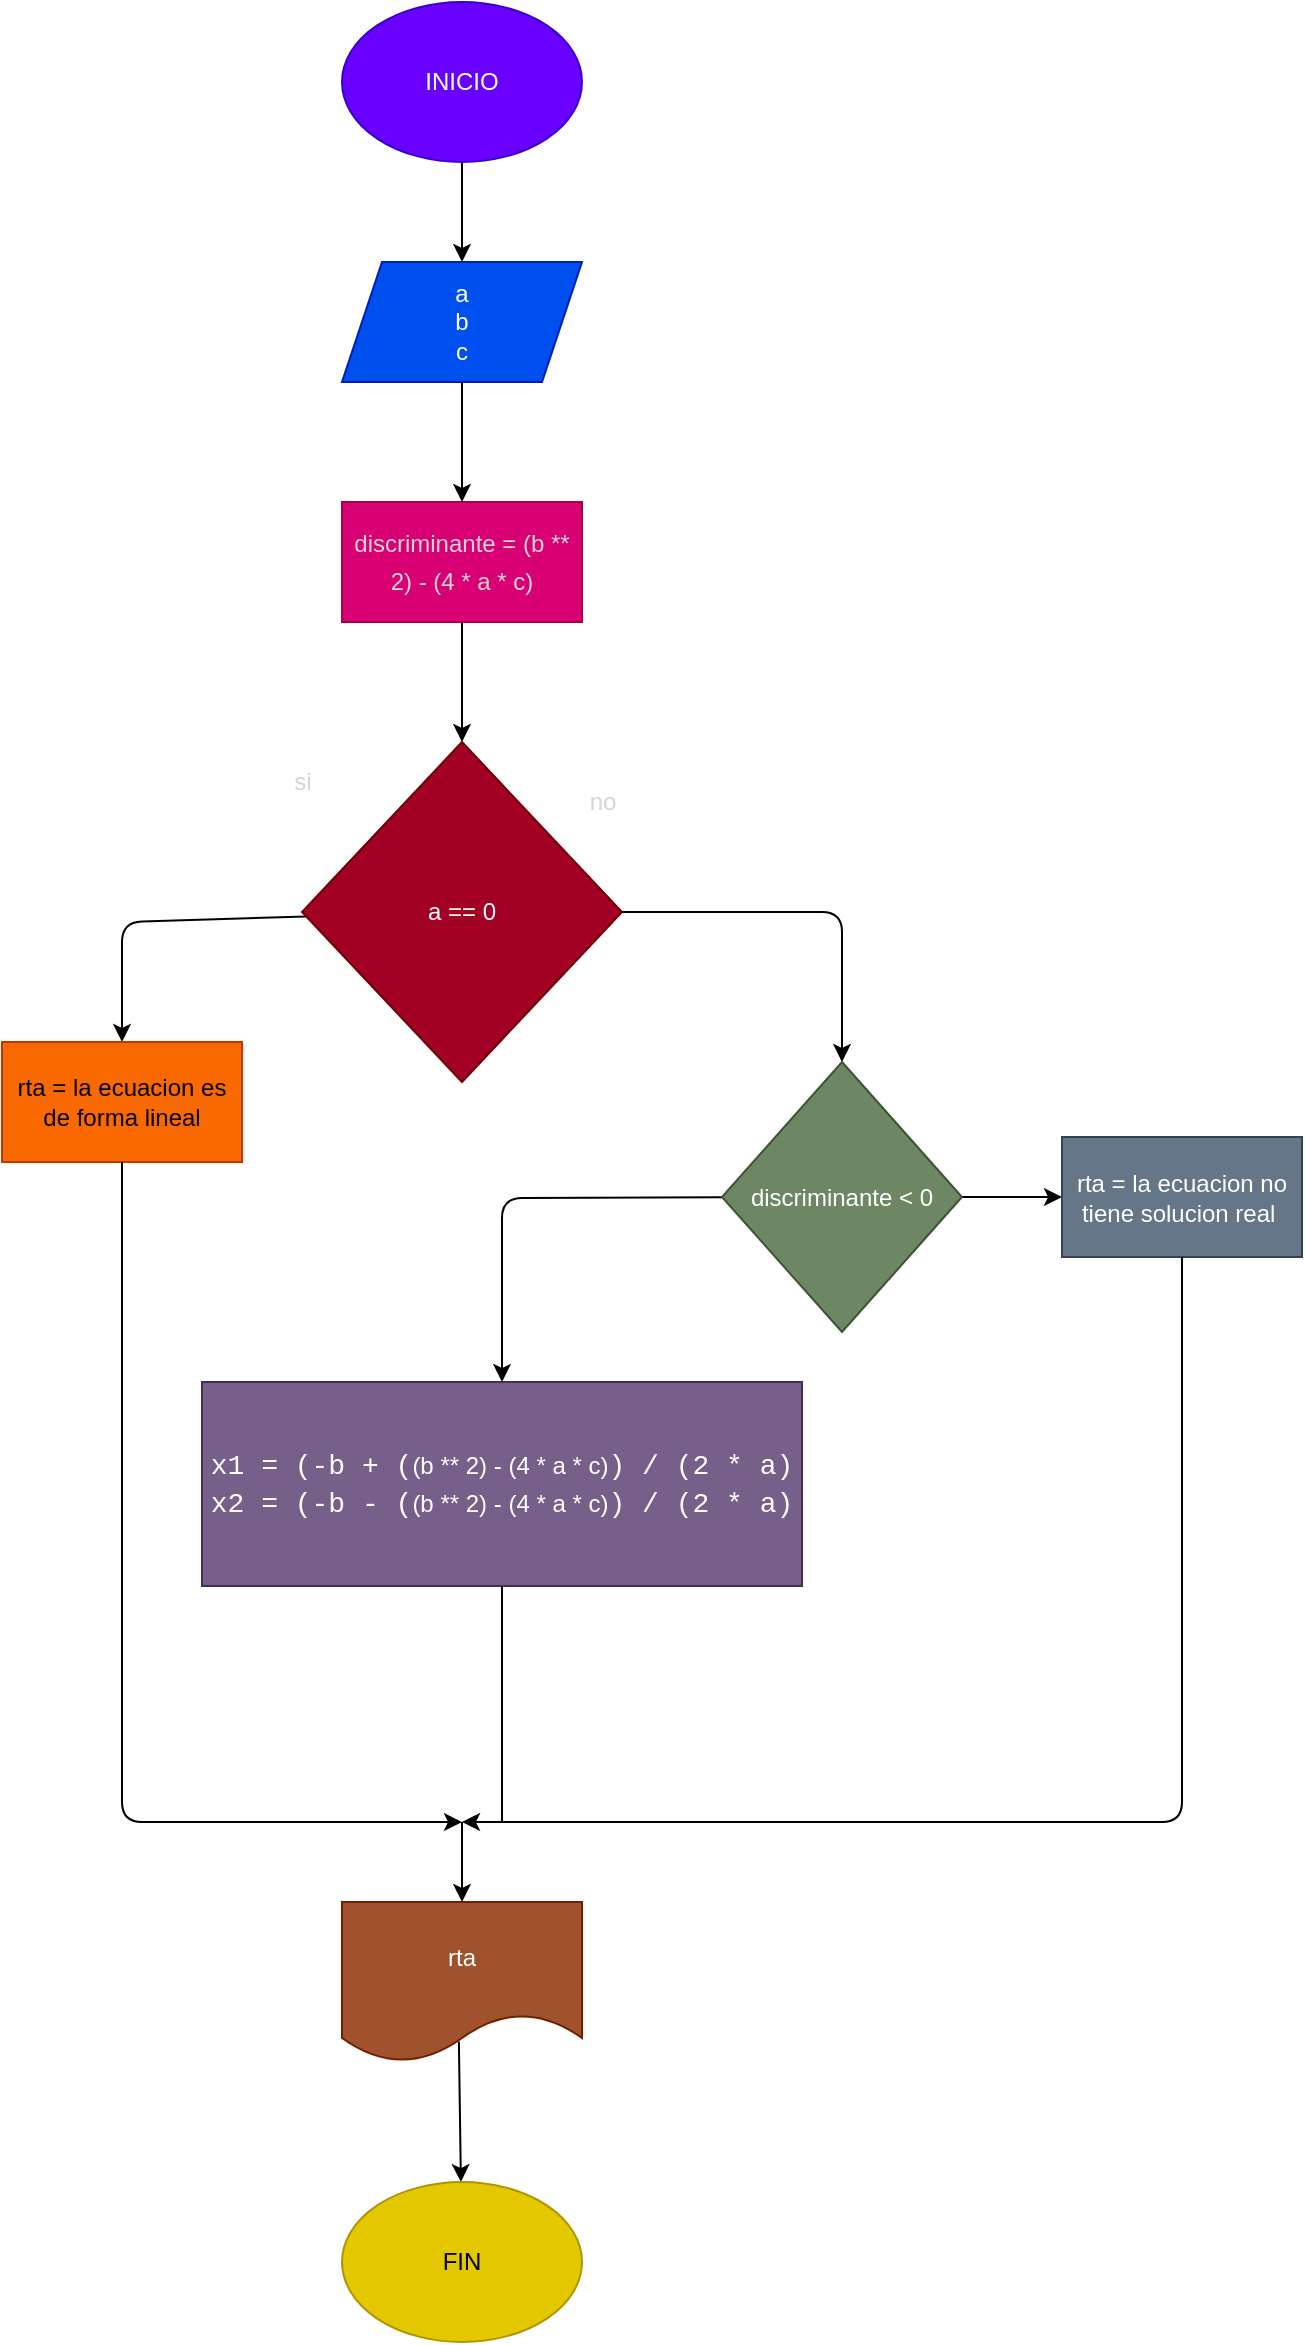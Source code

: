 <mxfile>
    <diagram id="TjyQ2vST81m-gU4wJJ6c" name="Página-1">
        <mxGraphModel dx="1047" dy="873" grid="1" gridSize="10" guides="1" tooltips="1" connect="1" arrows="1" fold="1" page="1" pageScale="1" pageWidth="850" pageHeight="1100" math="0" shadow="0">
            <root>
                <mxCell id="0"/>
                <mxCell id="1" parent="0"/>
                <mxCell id="4" value="" style="edgeStyle=none;html=1;entryX=0.5;entryY=0;entryDx=0;entryDy=0;" edge="1" parent="1" source="2" target="6">
                    <mxGeometry relative="1" as="geometry">
                        <mxPoint x="280" y="150" as="targetPoint"/>
                    </mxGeometry>
                </mxCell>
                <mxCell id="2" value="INICIO" style="ellipse;whiteSpace=wrap;html=1;fillColor=#6a00ff;fontColor=#ffffff;strokeColor=#3700CC;" vertex="1" parent="1">
                    <mxGeometry x="220" y="20" width="120" height="80" as="geometry"/>
                </mxCell>
                <mxCell id="12" value="" style="edgeStyle=none;html=1;fontFamily=Helvetica;fontSize=12;fontColor=#D4D4D4;" edge="1" parent="1" source="5" target="11">
                    <mxGeometry relative="1" as="geometry"/>
                </mxCell>
                <mxCell id="5" value="&lt;div style=&quot;line-height: 19px;&quot;&gt;&lt;font color=&quot;#d4d4d4&quot;&gt;discriminante = (b ** 2) - (4 * a * c)&lt;/font&gt;&lt;/div&gt;" style="rounded=0;whiteSpace=wrap;html=1;fillColor=#d80073;fontColor=#ffffff;strokeColor=#A50040;" vertex="1" parent="1">
                    <mxGeometry x="220" y="270" width="120" height="60" as="geometry"/>
                </mxCell>
                <mxCell id="9" value="" style="edgeStyle=none;html=1;" edge="1" parent="1" source="6" target="5">
                    <mxGeometry relative="1" as="geometry"/>
                </mxCell>
                <mxCell id="6" value="a&lt;br&gt;b&lt;br&gt;c" style="shape=parallelogram;perimeter=parallelogramPerimeter;whiteSpace=wrap;html=1;fixedSize=1;fillColor=#0050ef;fontColor=#ffffff;strokeColor=#001DBC;" vertex="1" parent="1">
                    <mxGeometry x="220" y="150" width="120" height="60" as="geometry"/>
                </mxCell>
                <mxCell id="15" value="" style="edgeStyle=none;html=1;fontFamily=Helvetica;fontSize=12;fontColor=#D4D4D4;" edge="1" parent="1" source="11" target="14">
                    <mxGeometry relative="1" as="geometry">
                        <Array as="points">
                            <mxPoint x="110" y="480"/>
                        </Array>
                    </mxGeometry>
                </mxCell>
                <mxCell id="20" value="" style="edgeStyle=none;html=1;fontFamily=Helvetica;fontSize=12;fontColor=#D4D4D4;" edge="1" parent="1" source="11" target="19">
                    <mxGeometry relative="1" as="geometry">
                        <Array as="points">
                            <mxPoint x="470" y="475"/>
                        </Array>
                    </mxGeometry>
                </mxCell>
                <mxCell id="11" value="a == 0" style="rhombus;whiteSpace=wrap;html=1;labelBackgroundColor=none;fontFamily=Helvetica;fontSize=12;fontColor=#ffffff;fillColor=#a20025;strokeColor=#6F0000;" vertex="1" parent="1">
                    <mxGeometry x="200" y="390" width="160" height="170" as="geometry"/>
                </mxCell>
                <mxCell id="14" value="rta = la ecuacion es de forma lineal" style="rounded=0;whiteSpace=wrap;html=1;labelBackgroundColor=none;fontFamily=Helvetica;fontSize=12;fontColor=#000000;fillColor=#fa6800;strokeColor=#C73500;" vertex="1" parent="1">
                    <mxGeometry x="50" y="540" width="120" height="60" as="geometry"/>
                </mxCell>
                <mxCell id="16" value="si" style="text;html=1;align=center;verticalAlign=middle;resizable=0;points=[];autosize=1;strokeColor=none;fillColor=none;fontSize=12;fontFamily=Helvetica;fontColor=#D4D4D4;" vertex="1" parent="1">
                    <mxGeometry x="185" y="395" width="30" height="30" as="geometry"/>
                </mxCell>
                <mxCell id="17" value="no" style="text;html=1;align=center;verticalAlign=middle;resizable=0;points=[];autosize=1;strokeColor=none;fillColor=none;fontSize=12;fontFamily=Helvetica;fontColor=#D4D4D4;" vertex="1" parent="1">
                    <mxGeometry x="330" y="405" width="40" height="30" as="geometry"/>
                </mxCell>
                <mxCell id="22" value="" style="edgeStyle=none;html=1;fontFamily=Helvetica;fontSize=12;fontColor=#D4D4D4;" edge="1" parent="1" source="19" target="21">
                    <mxGeometry relative="1" as="geometry"/>
                </mxCell>
                <mxCell id="24" value="" style="edgeStyle=none;html=1;fontFamily=Helvetica;fontSize=12;fontColor=#D4D4D4;" edge="1" parent="1" source="19" target="23">
                    <mxGeometry relative="1" as="geometry">
                        <Array as="points">
                            <mxPoint x="300" y="618"/>
                        </Array>
                    </mxGeometry>
                </mxCell>
                <mxCell id="19" value="discriminante &amp;lt; 0" style="rhombus;whiteSpace=wrap;html=1;labelBackgroundColor=none;fontFamily=Helvetica;fontSize=12;fontColor=#ffffff;fillColor=#6d8764;strokeColor=#3A5431;" vertex="1" parent="1">
                    <mxGeometry x="410" y="550" width="120" height="135" as="geometry"/>
                </mxCell>
                <mxCell id="21" value="rta = la ecuacion no tiene solucion real&amp;nbsp;" style="whiteSpace=wrap;html=1;fontColor=#ffffff;labelBackgroundColor=none;fontFamily=Helvetica;fontSize=12;fillColor=#647687;strokeColor=#314354;" vertex="1" parent="1">
                    <mxGeometry x="580" y="587.5" width="120" height="60" as="geometry"/>
                </mxCell>
                <mxCell id="23" value="&lt;div style=&quot;font-family: Consolas, &amp;quot;Courier New&amp;quot;, monospace; font-size: 14px; line-height: 19px;&quot;&gt;&lt;div style=&quot;&quot;&gt;x1 = (-b + (&lt;span style=&quot;font-family: Helvetica; font-size: 12px;&quot;&gt;(b ** 2) - (4 * a * c)&lt;/span&gt;) / (2 * a)&lt;/div&gt;&lt;div style=&quot;&quot;&gt;&lt;span style=&quot;background-color: initial;&quot;&gt;x2 = (-b - (&lt;/span&gt;&lt;span style=&quot;background-color: initial; font-family: Helvetica; font-size: 12px;&quot;&gt;(b ** 2) - (4 * a * c)&lt;/span&gt;&lt;span style=&quot;background-color: initial;&quot;&gt;) / (2 * a)&lt;/span&gt;&lt;/div&gt;&lt;/div&gt;" style="rounded=0;whiteSpace=wrap;html=1;labelBackgroundColor=none;fontFamily=Helvetica;fontSize=12;fontColor=#ffffff;fillColor=#76608a;strokeColor=#432D57;" vertex="1" parent="1">
                    <mxGeometry x="150" y="710" width="300" height="102" as="geometry"/>
                </mxCell>
                <mxCell id="25" value="" style="endArrow=classic;html=1;fontFamily=Helvetica;fontSize=12;fontColor=#D4D4D4;exitX=0.5;exitY=1;exitDx=0;exitDy=0;" edge="1" parent="1" source="14">
                    <mxGeometry width="50" height="50" relative="1" as="geometry">
                        <mxPoint x="310" y="730" as="sourcePoint"/>
                        <mxPoint x="280" y="930" as="targetPoint"/>
                        <Array as="points">
                            <mxPoint x="110" y="930"/>
                        </Array>
                    </mxGeometry>
                </mxCell>
                <mxCell id="26" value="" style="endArrow=classic;html=1;fontFamily=Helvetica;fontSize=12;fontColor=#D4D4D4;exitX=0.5;exitY=1;exitDx=0;exitDy=0;" edge="1" parent="1" source="21">
                    <mxGeometry width="50" height="50" relative="1" as="geometry">
                        <mxPoint x="310" y="730" as="sourcePoint"/>
                        <mxPoint x="280" y="930" as="targetPoint"/>
                        <Array as="points">
                            <mxPoint x="640" y="930"/>
                        </Array>
                    </mxGeometry>
                </mxCell>
                <mxCell id="27" value="" style="endArrow=none;html=1;fontFamily=Helvetica;fontSize=12;fontColor=#D4D4D4;exitX=0.5;exitY=1;exitDx=0;exitDy=0;" edge="1" parent="1" source="23">
                    <mxGeometry width="50" height="50" relative="1" as="geometry">
                        <mxPoint x="310" y="730" as="sourcePoint"/>
                        <mxPoint x="300" y="930" as="targetPoint"/>
                    </mxGeometry>
                </mxCell>
                <mxCell id="28" value="" style="endArrow=classic;html=1;fontFamily=Helvetica;fontSize=12;fontColor=#D4D4D4;" edge="1" parent="1" target="29">
                    <mxGeometry width="50" height="50" relative="1" as="geometry">
                        <mxPoint x="280" y="930" as="sourcePoint"/>
                        <mxPoint x="280" y="1010" as="targetPoint"/>
                    </mxGeometry>
                </mxCell>
                <mxCell id="31" value="" style="edgeStyle=none;html=1;fontFamily=Helvetica;fontSize=12;fontColor=#D4D4D4;exitX=0.487;exitY=0.872;exitDx=0;exitDy=0;exitPerimeter=0;" edge="1" parent="1" source="29" target="30">
                    <mxGeometry relative="1" as="geometry">
                        <mxPoint x="280" y="1050" as="sourcePoint"/>
                    </mxGeometry>
                </mxCell>
                <mxCell id="29" value="rta" style="shape=document;whiteSpace=wrap;html=1;boundedLbl=1;labelBackgroundColor=none;fontFamily=Helvetica;fontSize=12;fontColor=#ffffff;fillColor=#a0522d;strokeColor=#6D1F00;" vertex="1" parent="1">
                    <mxGeometry x="220" y="970" width="120" height="80" as="geometry"/>
                </mxCell>
                <mxCell id="30" value="FIN" style="ellipse;whiteSpace=wrap;html=1;labelBackgroundColor=none;fontFamily=Helvetica;fontSize=12;fontColor=#000000;fillColor=#e3c800;strokeColor=#B09500;" vertex="1" parent="1">
                    <mxGeometry x="220" y="1110" width="120" height="80" as="geometry"/>
                </mxCell>
            </root>
        </mxGraphModel>
    </diagram>
</mxfile>